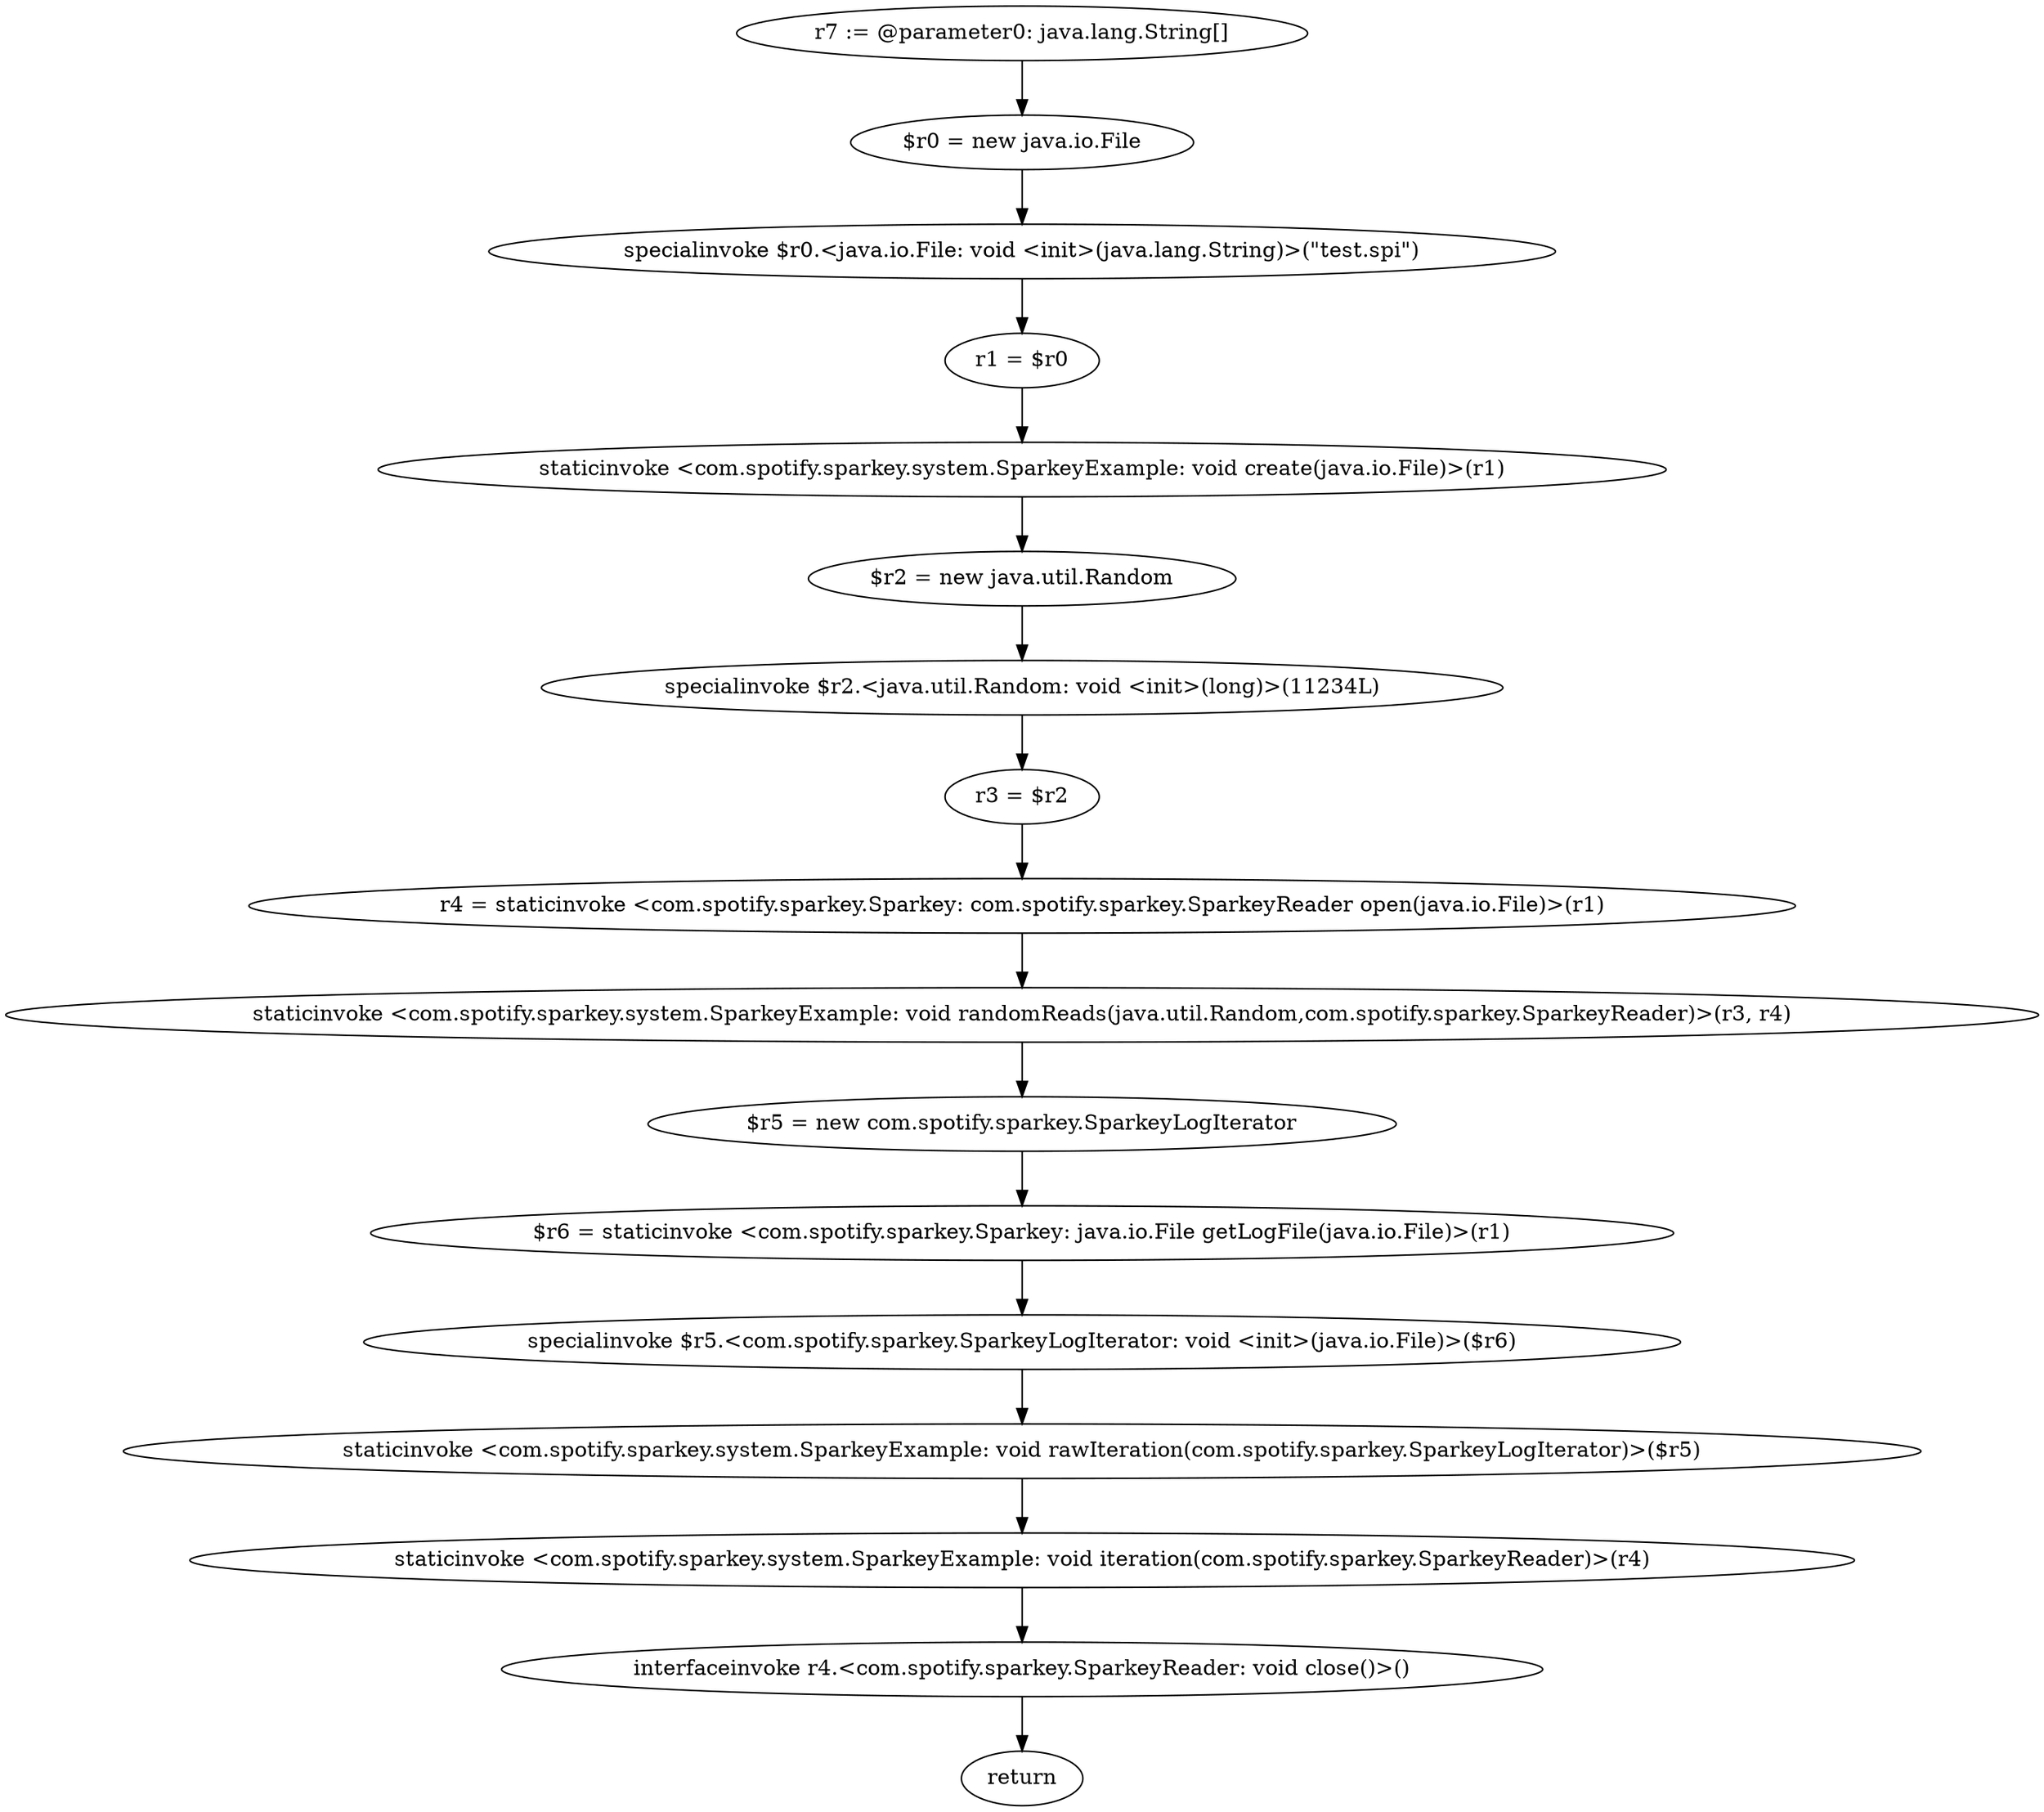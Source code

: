 digraph "unitGraph" {
    "r7 := @parameter0: java.lang.String[]"
    "$r0 = new java.io.File"
    "specialinvoke $r0.<java.io.File: void <init>(java.lang.String)>(\"test.spi\")"
    "r1 = $r0"
    "staticinvoke <com.spotify.sparkey.system.SparkeyExample: void create(java.io.File)>(r1)"
    "$r2 = new java.util.Random"
    "specialinvoke $r2.<java.util.Random: void <init>(long)>(11234L)"
    "r3 = $r2"
    "r4 = staticinvoke <com.spotify.sparkey.Sparkey: com.spotify.sparkey.SparkeyReader open(java.io.File)>(r1)"
    "staticinvoke <com.spotify.sparkey.system.SparkeyExample: void randomReads(java.util.Random,com.spotify.sparkey.SparkeyReader)>(r3, r4)"
    "$r5 = new com.spotify.sparkey.SparkeyLogIterator"
    "$r6 = staticinvoke <com.spotify.sparkey.Sparkey: java.io.File getLogFile(java.io.File)>(r1)"
    "specialinvoke $r5.<com.spotify.sparkey.SparkeyLogIterator: void <init>(java.io.File)>($r6)"
    "staticinvoke <com.spotify.sparkey.system.SparkeyExample: void rawIteration(com.spotify.sparkey.SparkeyLogIterator)>($r5)"
    "staticinvoke <com.spotify.sparkey.system.SparkeyExample: void iteration(com.spotify.sparkey.SparkeyReader)>(r4)"
    "interfaceinvoke r4.<com.spotify.sparkey.SparkeyReader: void close()>()"
    "return"
    "r7 := @parameter0: java.lang.String[]"->"$r0 = new java.io.File";
    "$r0 = new java.io.File"->"specialinvoke $r0.<java.io.File: void <init>(java.lang.String)>(\"test.spi\")";
    "specialinvoke $r0.<java.io.File: void <init>(java.lang.String)>(\"test.spi\")"->"r1 = $r0";
    "r1 = $r0"->"staticinvoke <com.spotify.sparkey.system.SparkeyExample: void create(java.io.File)>(r1)";
    "staticinvoke <com.spotify.sparkey.system.SparkeyExample: void create(java.io.File)>(r1)"->"$r2 = new java.util.Random";
    "$r2 = new java.util.Random"->"specialinvoke $r2.<java.util.Random: void <init>(long)>(11234L)";
    "specialinvoke $r2.<java.util.Random: void <init>(long)>(11234L)"->"r3 = $r2";
    "r3 = $r2"->"r4 = staticinvoke <com.spotify.sparkey.Sparkey: com.spotify.sparkey.SparkeyReader open(java.io.File)>(r1)";
    "r4 = staticinvoke <com.spotify.sparkey.Sparkey: com.spotify.sparkey.SparkeyReader open(java.io.File)>(r1)"->"staticinvoke <com.spotify.sparkey.system.SparkeyExample: void randomReads(java.util.Random,com.spotify.sparkey.SparkeyReader)>(r3, r4)";
    "staticinvoke <com.spotify.sparkey.system.SparkeyExample: void randomReads(java.util.Random,com.spotify.sparkey.SparkeyReader)>(r3, r4)"->"$r5 = new com.spotify.sparkey.SparkeyLogIterator";
    "$r5 = new com.spotify.sparkey.SparkeyLogIterator"->"$r6 = staticinvoke <com.spotify.sparkey.Sparkey: java.io.File getLogFile(java.io.File)>(r1)";
    "$r6 = staticinvoke <com.spotify.sparkey.Sparkey: java.io.File getLogFile(java.io.File)>(r1)"->"specialinvoke $r5.<com.spotify.sparkey.SparkeyLogIterator: void <init>(java.io.File)>($r6)";
    "specialinvoke $r5.<com.spotify.sparkey.SparkeyLogIterator: void <init>(java.io.File)>($r6)"->"staticinvoke <com.spotify.sparkey.system.SparkeyExample: void rawIteration(com.spotify.sparkey.SparkeyLogIterator)>($r5)";
    "staticinvoke <com.spotify.sparkey.system.SparkeyExample: void rawIteration(com.spotify.sparkey.SparkeyLogIterator)>($r5)"->"staticinvoke <com.spotify.sparkey.system.SparkeyExample: void iteration(com.spotify.sparkey.SparkeyReader)>(r4)";
    "staticinvoke <com.spotify.sparkey.system.SparkeyExample: void iteration(com.spotify.sparkey.SparkeyReader)>(r4)"->"interfaceinvoke r4.<com.spotify.sparkey.SparkeyReader: void close()>()";
    "interfaceinvoke r4.<com.spotify.sparkey.SparkeyReader: void close()>()"->"return";
}
